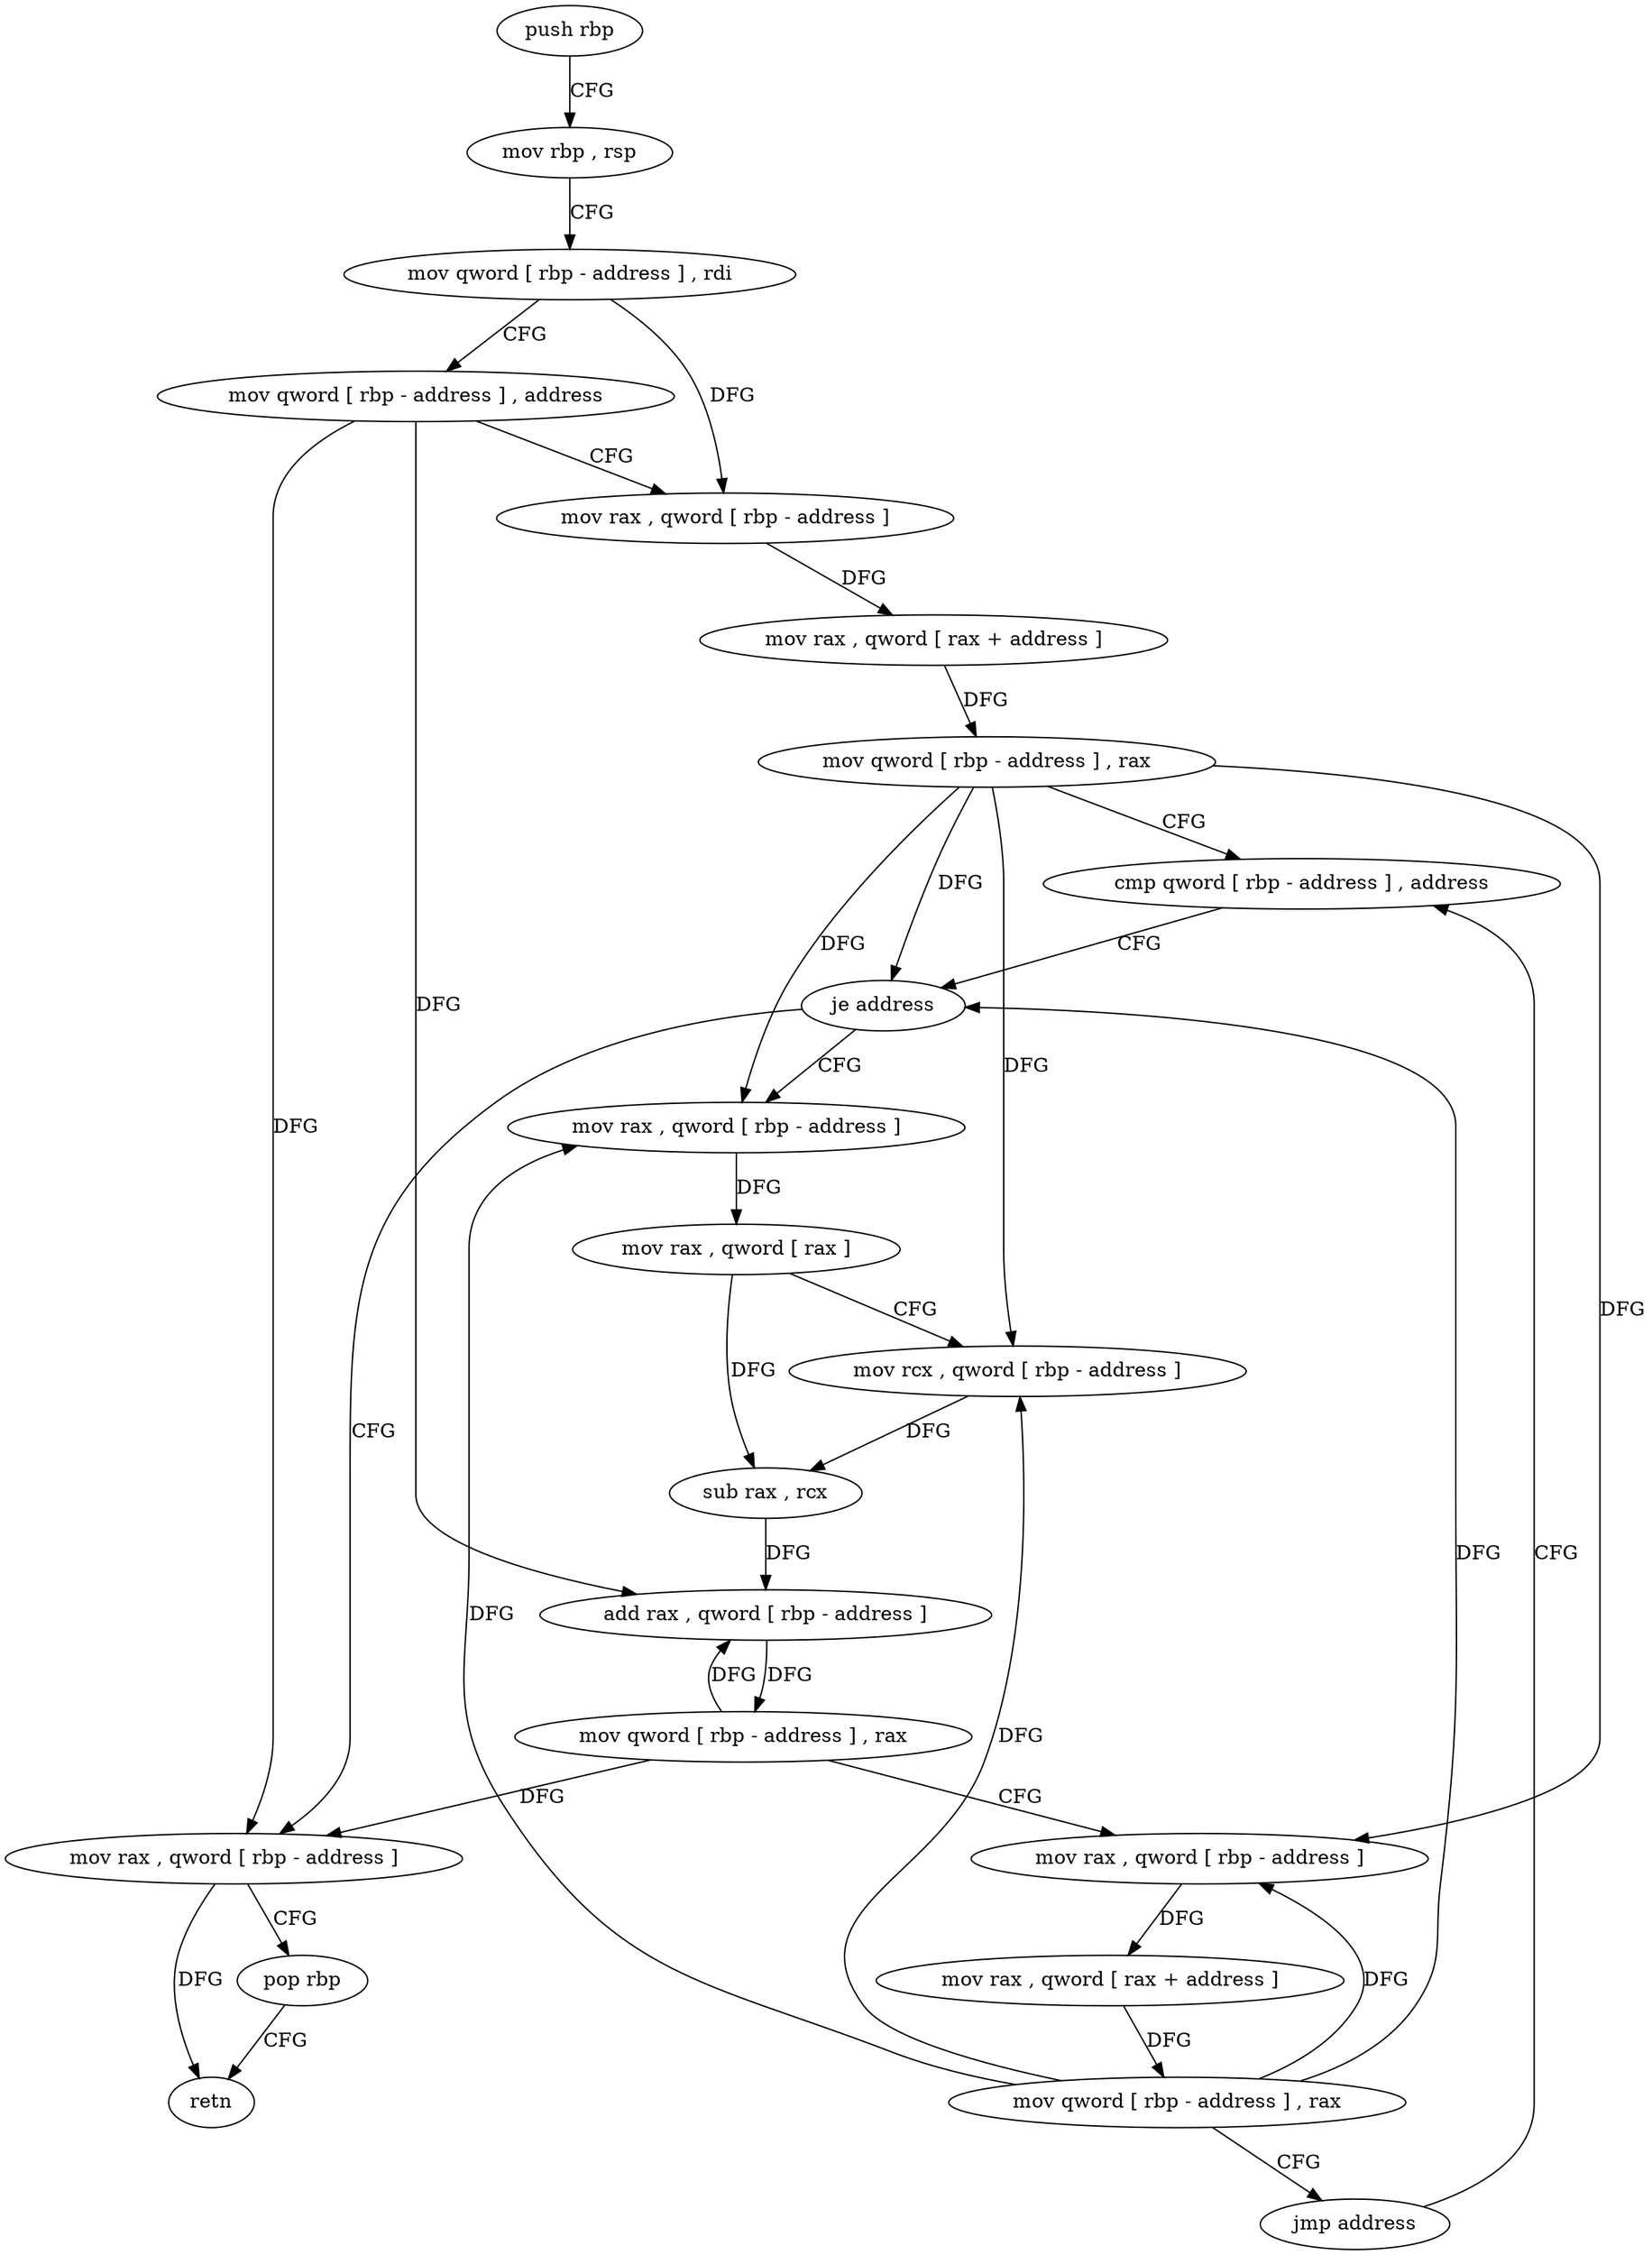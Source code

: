 digraph "func" {
"4309104" [label = "push rbp" ]
"4309105" [label = "mov rbp , rsp" ]
"4309108" [label = "mov qword [ rbp - address ] , rdi" ]
"4309112" [label = "mov qword [ rbp - address ] , address" ]
"4309120" [label = "mov rax , qword [ rbp - address ]" ]
"4309124" [label = "mov rax , qword [ rax + address ]" ]
"4309128" [label = "mov qword [ rbp - address ] , rax" ]
"4309132" [label = "cmp qword [ rbp - address ] , address" ]
"4309182" [label = "mov rax , qword [ rbp - address ]" ]
"4309186" [label = "pop rbp" ]
"4309187" [label = "retn" ]
"4309143" [label = "mov rax , qword [ rbp - address ]" ]
"4309147" [label = "mov rax , qword [ rax ]" ]
"4309150" [label = "mov rcx , qword [ rbp - address ]" ]
"4309154" [label = "sub rax , rcx" ]
"4309157" [label = "add rax , qword [ rbp - address ]" ]
"4309161" [label = "mov qword [ rbp - address ] , rax" ]
"4309165" [label = "mov rax , qword [ rbp - address ]" ]
"4309169" [label = "mov rax , qword [ rax + address ]" ]
"4309173" [label = "mov qword [ rbp - address ] , rax" ]
"4309177" [label = "jmp address" ]
"4309137" [label = "je address" ]
"4309104" -> "4309105" [ label = "CFG" ]
"4309105" -> "4309108" [ label = "CFG" ]
"4309108" -> "4309112" [ label = "CFG" ]
"4309108" -> "4309120" [ label = "DFG" ]
"4309112" -> "4309120" [ label = "CFG" ]
"4309112" -> "4309182" [ label = "DFG" ]
"4309112" -> "4309157" [ label = "DFG" ]
"4309120" -> "4309124" [ label = "DFG" ]
"4309124" -> "4309128" [ label = "DFG" ]
"4309128" -> "4309132" [ label = "CFG" ]
"4309128" -> "4309137" [ label = "DFG" ]
"4309128" -> "4309143" [ label = "DFG" ]
"4309128" -> "4309150" [ label = "DFG" ]
"4309128" -> "4309165" [ label = "DFG" ]
"4309132" -> "4309137" [ label = "CFG" ]
"4309182" -> "4309186" [ label = "CFG" ]
"4309182" -> "4309187" [ label = "DFG" ]
"4309186" -> "4309187" [ label = "CFG" ]
"4309143" -> "4309147" [ label = "DFG" ]
"4309147" -> "4309150" [ label = "CFG" ]
"4309147" -> "4309154" [ label = "DFG" ]
"4309150" -> "4309154" [ label = "DFG" ]
"4309154" -> "4309157" [ label = "DFG" ]
"4309157" -> "4309161" [ label = "DFG" ]
"4309161" -> "4309165" [ label = "CFG" ]
"4309161" -> "4309182" [ label = "DFG" ]
"4309161" -> "4309157" [ label = "DFG" ]
"4309165" -> "4309169" [ label = "DFG" ]
"4309169" -> "4309173" [ label = "DFG" ]
"4309173" -> "4309177" [ label = "CFG" ]
"4309173" -> "4309137" [ label = "DFG" ]
"4309173" -> "4309143" [ label = "DFG" ]
"4309173" -> "4309150" [ label = "DFG" ]
"4309173" -> "4309165" [ label = "DFG" ]
"4309177" -> "4309132" [ label = "CFG" ]
"4309137" -> "4309182" [ label = "CFG" ]
"4309137" -> "4309143" [ label = "CFG" ]
}
